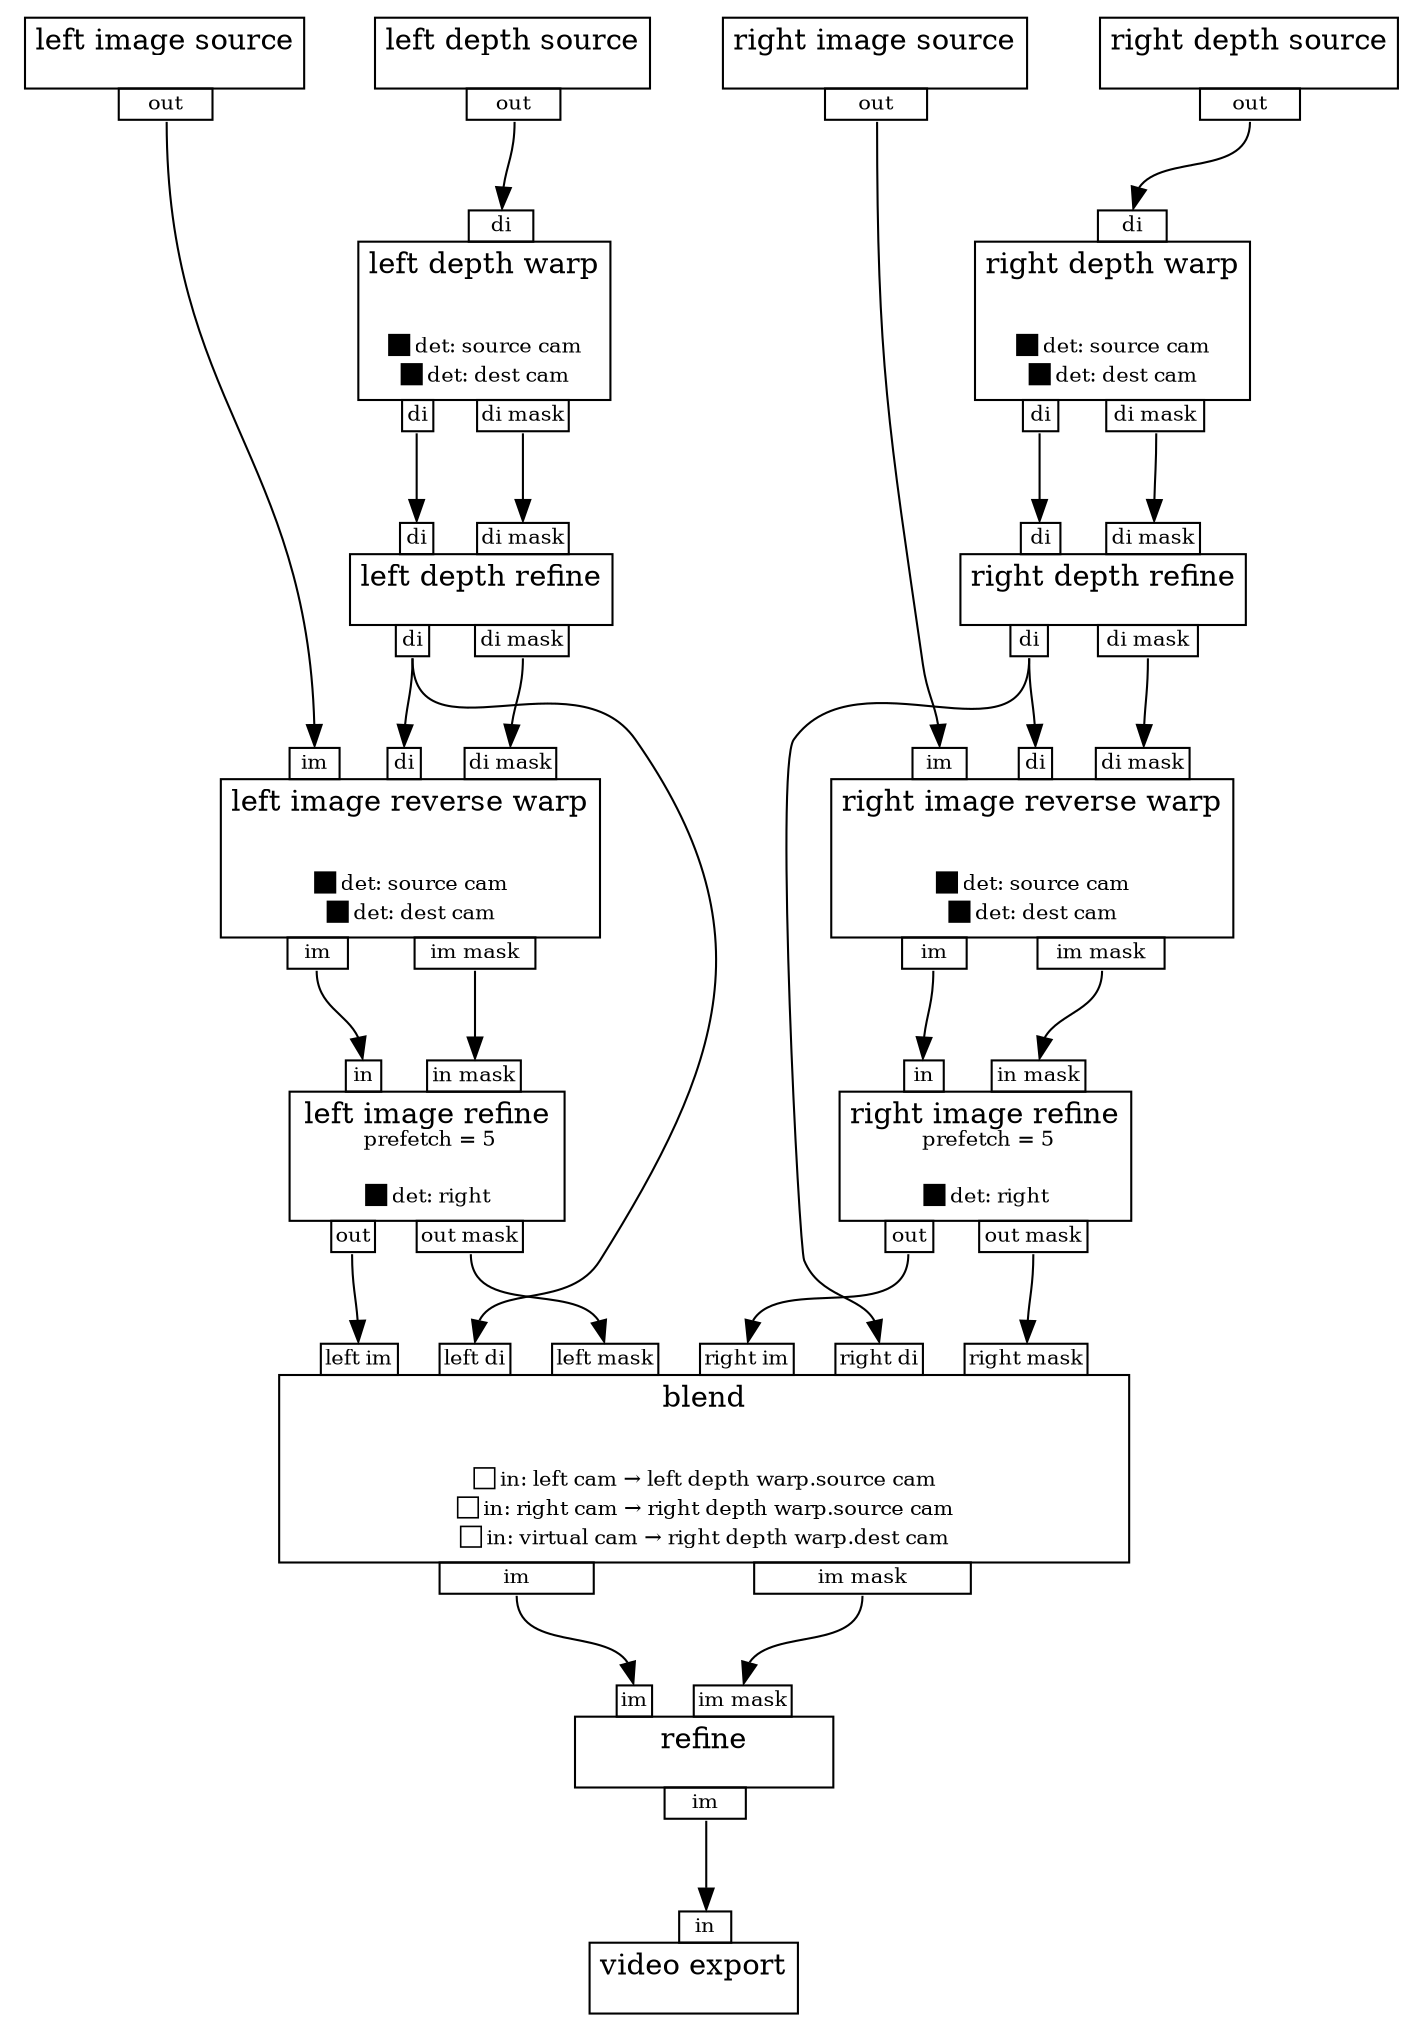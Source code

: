 digraph G{
	rankdir=TB
	filter0 [shape=plaintext label=<
<TABLE BORDER="0" CELLBORDER="0" CELLSPACING="0" CELLPADDING="0"><TR><TD COLSPAN="1" BORDER="1" CELLPADDING="4">left image source<BR/><FONT POINT-SIZE="10">&nbsp;</FONT></TD></TR><TR><TD COLSPAN="1" BORDER="0"><TABLE BORDER="0" CELLBORDER="0" CELLSPACING="0" CELLPADDING="0"><TR><TD WIDTH="20"></TD><TD BORDER="1" CELLPADDING="1" PORT="out1"><FONT POINT-SIZE="10">out</FONT></TD><TD WIDTH="20"></TD></TR></TABLE></TD></TR></TABLE>
>];
	filter2 [shape=plaintext label=<
<TABLE BORDER="0" CELLBORDER="0" CELLSPACING="0" CELLPADDING="0"><TR><TD COLSPAN="1" BORDER="1" CELLPADDING="4">left depth source<BR/><FONT POINT-SIZE="10">&nbsp;</FONT></TD></TR><TR><TD COLSPAN="1" BORDER="0"><TABLE BORDER="0" CELLBORDER="0" CELLSPACING="0" CELLPADDING="0"><TR><TD WIDTH="20"></TD><TD BORDER="1" CELLPADDING="1" PORT="out3"><FONT POINT-SIZE="10">out</FONT></TD><TD WIDTH="20"></TD></TR></TABLE></TD></TR></TABLE>
>];
	filter4 [shape=plaintext label=<
<TABLE BORDER="0" CELLBORDER="0" CELLSPACING="0" CELLPADDING="0"><TR><TD WIDTH="20"></TD><TD BORDER="1" CELLPADDING="1" PORT="in5"><FONT POINT-SIZE="10">di</FONT></TD><TD WIDTH="20"></TD></TR><TR><TD COLSPAN="3" BORDER="1" CELLPADDING="4">left depth warp<BR/><FONT POINT-SIZE="10">&nbsp;</FONT><BR/><BR/>&#x25A0;<FONT POINT-SIZE="10">det: source cam</FONT><BR/>&#x25A0;<FONT POINT-SIZE="10">det: dest cam</FONT><BR/></TD></TR><TR><TD COLSPAN="3" BORDER="0"><TABLE BORDER="0" CELLBORDER="0" CELLSPACING="0" CELLPADDING="0"><TR><TD WIDTH="20"></TD><TD BORDER="1" CELLPADDING="1" PORT="out6"><FONT POINT-SIZE="10">di</FONT></TD><TD WIDTH="20"></TD><TD BORDER="1" CELLPADDING="1" PORT="out7"><FONT POINT-SIZE="10">di mask</FONT></TD><TD WIDTH="20"></TD></TR></TABLE></TD></TR></TABLE>
>];
	filter8 [shape=plaintext label=<
<TABLE BORDER="0" CELLBORDER="0" CELLSPACING="0" CELLPADDING="0"><TR><TD WIDTH="20"></TD><TD BORDER="1" CELLPADDING="1" PORT="in9"><FONT POINT-SIZE="10">di</FONT></TD><TD WIDTH="20"></TD><TD BORDER="1" CELLPADDING="1" PORT="in10"><FONT POINT-SIZE="10">di mask</FONT></TD><TD WIDTH="20"></TD></TR><TR><TD COLSPAN="5" BORDER="1" CELLPADDING="4">left depth refine<BR/><FONT POINT-SIZE="10">&nbsp;</FONT></TD></TR><TR><TD COLSPAN="5" BORDER="0"><TABLE BORDER="0" CELLBORDER="0" CELLSPACING="0" CELLPADDING="0"><TR><TD WIDTH="20"></TD><TD BORDER="1" CELLPADDING="1" PORT="out11"><FONT POINT-SIZE="10">di</FONT></TD><TD WIDTH="20"></TD><TD BORDER="1" CELLPADDING="1" PORT="out12"><FONT POINT-SIZE="10">di mask</FONT></TD><TD WIDTH="20"></TD></TR></TABLE></TD></TR></TABLE>
>];
	filter13 [shape=plaintext label=<
<TABLE BORDER="0" CELLBORDER="0" CELLSPACING="0" CELLPADDING="0"><TR><TD WIDTH="20"></TD><TD BORDER="1" CELLPADDING="1" PORT="in14"><FONT POINT-SIZE="10">im</FONT></TD><TD WIDTH="20"></TD><TD BORDER="1" CELLPADDING="1" PORT="in15"><FONT POINT-SIZE="10">di</FONT></TD><TD WIDTH="20"></TD><TD BORDER="1" CELLPADDING="1" PORT="in16"><FONT POINT-SIZE="10">di mask</FONT></TD><TD WIDTH="20"></TD></TR><TR><TD COLSPAN="7" BORDER="1" CELLPADDING="4">left image reverse warp<BR/><FONT POINT-SIZE="10">&nbsp;</FONT><BR/><BR/>&#x25A0;<FONT POINT-SIZE="10">det: source cam</FONT><BR/>&#x25A0;<FONT POINT-SIZE="10">det: dest cam</FONT><BR/></TD></TR><TR><TD COLSPAN="7" BORDER="0"><TABLE BORDER="0" CELLBORDER="0" CELLSPACING="0" CELLPADDING="0"><TR><TD WIDTH="20"></TD><TD BORDER="1" CELLPADDING="1" PORT="out17"><FONT POINT-SIZE="10">im</FONT></TD><TD WIDTH="20"></TD><TD BORDER="1" CELLPADDING="1" PORT="out18"><FONT POINT-SIZE="10">im mask</FONT></TD><TD WIDTH="20"></TD></TR></TABLE></TD></TR></TABLE>
>];
	filter19 [shape=plaintext label=<
<TABLE BORDER="0" CELLBORDER="0" CELLSPACING="0" CELLPADDING="0"><TR><TD WIDTH="20"></TD><TD BORDER="1" CELLPADDING="1" PORT="in20"><FONT POINT-SIZE="10">in</FONT></TD><TD WIDTH="20"></TD><TD BORDER="1" CELLPADDING="1" PORT="in21"><FONT POINT-SIZE="10">in mask</FONT></TD><TD WIDTH="20"></TD></TR><TR><TD COLSPAN="5" BORDER="1" CELLPADDING="4">left image refine<BR/><FONT POINT-SIZE="10">&nbsp;prefetch = 5</FONT><BR/><BR/>&#x25A0;<FONT POINT-SIZE="10">det: right</FONT><BR/></TD></TR><TR><TD COLSPAN="5" BORDER="0"><TABLE BORDER="0" CELLBORDER="0" CELLSPACING="0" CELLPADDING="0"><TR><TD WIDTH="20"></TD><TD BORDER="1" CELLPADDING="1" PORT="out22"><FONT POINT-SIZE="10">out</FONT></TD><TD WIDTH="20"></TD><TD BORDER="1" CELLPADDING="1" PORT="out23"><FONT POINT-SIZE="10">out mask</FONT></TD><TD WIDTH="20"></TD></TR></TABLE></TD></TR></TABLE>
>];
	filter24 [shape=plaintext label=<
<TABLE BORDER="0" CELLBORDER="0" CELLSPACING="0" CELLPADDING="0"><TR><TD COLSPAN="1" BORDER="1" CELLPADDING="4">right image source<BR/><FONT POINT-SIZE="10">&nbsp;</FONT></TD></TR><TR><TD COLSPAN="1" BORDER="0"><TABLE BORDER="0" CELLBORDER="0" CELLSPACING="0" CELLPADDING="0"><TR><TD WIDTH="20"></TD><TD BORDER="1" CELLPADDING="1" PORT="out25"><FONT POINT-SIZE="10">out</FONT></TD><TD WIDTH="20"></TD></TR></TABLE></TD></TR></TABLE>
>];
	filter26 [shape=plaintext label=<
<TABLE BORDER="0" CELLBORDER="0" CELLSPACING="0" CELLPADDING="0"><TR><TD COLSPAN="1" BORDER="1" CELLPADDING="4">right depth source<BR/><FONT POINT-SIZE="10">&nbsp;</FONT></TD></TR><TR><TD COLSPAN="1" BORDER="0"><TABLE BORDER="0" CELLBORDER="0" CELLSPACING="0" CELLPADDING="0"><TR><TD WIDTH="20"></TD><TD BORDER="1" CELLPADDING="1" PORT="out27"><FONT POINT-SIZE="10">out</FONT></TD><TD WIDTH="20"></TD></TR></TABLE></TD></TR></TABLE>
>];
	filter28 [shape=plaintext label=<
<TABLE BORDER="0" CELLBORDER="0" CELLSPACING="0" CELLPADDING="0"><TR><TD WIDTH="20"></TD><TD BORDER="1" CELLPADDING="1" PORT="in29"><FONT POINT-SIZE="10">di</FONT></TD><TD WIDTH="20"></TD></TR><TR><TD COLSPAN="3" BORDER="1" CELLPADDING="4">right depth warp<BR/><FONT POINT-SIZE="10">&nbsp;</FONT><BR/><BR/>&#x25A0;<FONT POINT-SIZE="10">det: source cam</FONT><BR/>&#x25A0;<FONT POINT-SIZE="10">det: dest cam</FONT><BR/></TD></TR><TR><TD COLSPAN="3" BORDER="0"><TABLE BORDER="0" CELLBORDER="0" CELLSPACING="0" CELLPADDING="0"><TR><TD WIDTH="20"></TD><TD BORDER="1" CELLPADDING="1" PORT="out30"><FONT POINT-SIZE="10">di</FONT></TD><TD WIDTH="20"></TD><TD BORDER="1" CELLPADDING="1" PORT="out31"><FONT POINT-SIZE="10">di mask</FONT></TD><TD WIDTH="20"></TD></TR></TABLE></TD></TR></TABLE>
>];
	filter32 [shape=plaintext label=<
<TABLE BORDER="0" CELLBORDER="0" CELLSPACING="0" CELLPADDING="0"><TR><TD WIDTH="20"></TD><TD BORDER="1" CELLPADDING="1" PORT="in33"><FONT POINT-SIZE="10">di</FONT></TD><TD WIDTH="20"></TD><TD BORDER="1" CELLPADDING="1" PORT="in34"><FONT POINT-SIZE="10">di mask</FONT></TD><TD WIDTH="20"></TD></TR><TR><TD COLSPAN="5" BORDER="1" CELLPADDING="4">right depth refine<BR/><FONT POINT-SIZE="10">&nbsp;</FONT></TD></TR><TR><TD COLSPAN="5" BORDER="0"><TABLE BORDER="0" CELLBORDER="0" CELLSPACING="0" CELLPADDING="0"><TR><TD WIDTH="20"></TD><TD BORDER="1" CELLPADDING="1" PORT="out35"><FONT POINT-SIZE="10">di</FONT></TD><TD WIDTH="20"></TD><TD BORDER="1" CELLPADDING="1" PORT="out36"><FONT POINT-SIZE="10">di mask</FONT></TD><TD WIDTH="20"></TD></TR></TABLE></TD></TR></TABLE>
>];
	filter37 [shape=plaintext label=<
<TABLE BORDER="0" CELLBORDER="0" CELLSPACING="0" CELLPADDING="0"><TR><TD WIDTH="20"></TD><TD BORDER="1" CELLPADDING="1" PORT="in38"><FONT POINT-SIZE="10">im</FONT></TD><TD WIDTH="20"></TD><TD BORDER="1" CELLPADDING="1" PORT="in39"><FONT POINT-SIZE="10">di</FONT></TD><TD WIDTH="20"></TD><TD BORDER="1" CELLPADDING="1" PORT="in40"><FONT POINT-SIZE="10">di mask</FONT></TD><TD WIDTH="20"></TD></TR><TR><TD COLSPAN="7" BORDER="1" CELLPADDING="4">right image reverse warp<BR/><FONT POINT-SIZE="10">&nbsp;</FONT><BR/><BR/>&#x25A0;<FONT POINT-SIZE="10">det: source cam</FONT><BR/>&#x25A0;<FONT POINT-SIZE="10">det: dest cam</FONT><BR/></TD></TR><TR><TD COLSPAN="7" BORDER="0"><TABLE BORDER="0" CELLBORDER="0" CELLSPACING="0" CELLPADDING="0"><TR><TD WIDTH="20"></TD><TD BORDER="1" CELLPADDING="1" PORT="out41"><FONT POINT-SIZE="10">im</FONT></TD><TD WIDTH="20"></TD><TD BORDER="1" CELLPADDING="1" PORT="out42"><FONT POINT-SIZE="10">im mask</FONT></TD><TD WIDTH="20"></TD></TR></TABLE></TD></TR></TABLE>
>];
	filter43 [shape=plaintext label=<
<TABLE BORDER="0" CELLBORDER="0" CELLSPACING="0" CELLPADDING="0"><TR><TD WIDTH="20"></TD><TD BORDER="1" CELLPADDING="1" PORT="in44"><FONT POINT-SIZE="10">in</FONT></TD><TD WIDTH="20"></TD><TD BORDER="1" CELLPADDING="1" PORT="in45"><FONT POINT-SIZE="10">in mask</FONT></TD><TD WIDTH="20"></TD></TR><TR><TD COLSPAN="5" BORDER="1" CELLPADDING="4">right image refine<BR/><FONT POINT-SIZE="10">&nbsp;prefetch = 5</FONT><BR/><BR/>&#x25A0;<FONT POINT-SIZE="10">det: right</FONT><BR/></TD></TR><TR><TD COLSPAN="5" BORDER="0"><TABLE BORDER="0" CELLBORDER="0" CELLSPACING="0" CELLPADDING="0"><TR><TD WIDTH="20"></TD><TD BORDER="1" CELLPADDING="1" PORT="out46"><FONT POINT-SIZE="10">out</FONT></TD><TD WIDTH="20"></TD><TD BORDER="1" CELLPADDING="1" PORT="out47"><FONT POINT-SIZE="10">out mask</FONT></TD><TD WIDTH="20"></TD></TR></TABLE></TD></TR></TABLE>
>];
	filter48 [shape=plaintext label=<
<TABLE BORDER="0" CELLBORDER="0" CELLSPACING="0" CELLPADDING="0"><TR><TD WIDTH="20"></TD><TD BORDER="1" CELLPADDING="1" PORT="in49"><FONT POINT-SIZE="10">left im</FONT></TD><TD WIDTH="20"></TD><TD BORDER="1" CELLPADDING="1" PORT="in50"><FONT POINT-SIZE="10">left di</FONT></TD><TD WIDTH="20"></TD><TD BORDER="1" CELLPADDING="1" PORT="in51"><FONT POINT-SIZE="10">left mask</FONT></TD><TD WIDTH="20"></TD><TD BORDER="1" CELLPADDING="1" PORT="in52"><FONT POINT-SIZE="10">right im</FONT></TD><TD WIDTH="20"></TD><TD BORDER="1" CELLPADDING="1" PORT="in53"><FONT POINT-SIZE="10">right di</FONT></TD><TD WIDTH="20"></TD><TD BORDER="1" CELLPADDING="1" PORT="in54"><FONT POINT-SIZE="10">right mask</FONT></TD><TD WIDTH="20"></TD></TR><TR><TD COLSPAN="13" BORDER="1" CELLPADDING="4">blend<BR/><FONT POINT-SIZE="10">&nbsp;</FONT><BR/><BR/>&#x25A1;<FONT POINT-SIZE="10">in: left cam &#x2192; left depth warp.source cam</FONT><BR/>&#x25A1;<FONT POINT-SIZE="10">in: right cam &#x2192; right depth warp.source cam</FONT><BR/>&#x25A1;<FONT POINT-SIZE="10">in: virtual cam &#x2192; right depth warp.dest cam</FONT><BR/></TD></TR><TR><TD COLSPAN="13" BORDER="0"><TABLE BORDER="0" CELLBORDER="0" CELLSPACING="0" CELLPADDING="0"><TR><TD WIDTH="20"></TD><TD BORDER="1" CELLPADDING="1" PORT="out55"><FONT POINT-SIZE="10">im</FONT></TD><TD WIDTH="20"></TD><TD BORDER="1" CELLPADDING="1" PORT="out56"><FONT POINT-SIZE="10">im mask</FONT></TD><TD WIDTH="20"></TD></TR></TABLE></TD></TR></TABLE>
>];
	filter57 [shape=plaintext label=<
<TABLE BORDER="0" CELLBORDER="0" CELLSPACING="0" CELLPADDING="0"><TR><TD WIDTH="20"></TD><TD BORDER="1" CELLPADDING="1" PORT="in58"><FONT POINT-SIZE="10">im</FONT></TD><TD WIDTH="20"></TD><TD BORDER="1" CELLPADDING="1" PORT="in59"><FONT POINT-SIZE="10">im mask</FONT></TD><TD WIDTH="20"></TD></TR><TR><TD COLSPAN="5" BORDER="1" CELLPADDING="4">refine<BR/><FONT POINT-SIZE="10">&nbsp;</FONT></TD></TR><TR><TD COLSPAN="5" BORDER="0"><TABLE BORDER="0" CELLBORDER="0" CELLSPACING="0" CELLPADDING="0"><TR><TD WIDTH="20"></TD><TD BORDER="1" CELLPADDING="1" PORT="out60"><FONT POINT-SIZE="10">im</FONT></TD><TD WIDTH="20"></TD></TR></TABLE></TD></TR></TABLE>
>];
	filter61 [shape=plaintext label=<
<TABLE BORDER="0" CELLBORDER="0" CELLSPACING="0" CELLPADDING="0"><TR><TD WIDTH="20"></TD><TD BORDER="1" CELLPADDING="1" PORT="in62"><FONT POINT-SIZE="10">in</FONT></TD><TD WIDTH="20"></TD></TR><TR><TD COLSPAN="3" BORDER="1" CELLPADDING="4">video export<BR/><FONT POINT-SIZE="10">&nbsp;</FONT></TD></TR></TABLE>
>];
	filter2:out3 -> filter4:in5 [arrowhead="normal", headlabel=<>, fontsize=10, labelangle=45, labeldistance=2.0, ];
	filter4:out6 -> filter8:in9 [arrowhead="normal", headlabel=<>, fontsize=10, labelangle=45, labeldistance=2.0, ];
	filter4:out7 -> filter8:in10 [arrowhead="normal", headlabel=<>, fontsize=10, labelangle=45, labeldistance=2.0, ];
	filter0:out1 -> filter13:in14 [arrowhead="normal", headlabel=<>, fontsize=10, labelangle=45, labeldistance=2.0, ];
	filter8:out11 -> filter13:in15 [arrowhead="normal", headlabel=<>, fontsize=10, labelangle=45, labeldistance=2.0, ];
	filter8:out12 -> filter13:in16 [arrowhead="normal", headlabel=<>, fontsize=10, labelangle=45, labeldistance=2.0, ];
	filter13:out17 -> filter19:in20 [arrowhead="normal", headlabel=<>, fontsize=10, labelangle=45, labeldistance=2.0, ];
	filter13:out18 -> filter19:in21 [arrowhead="normal", headlabel=<>, fontsize=10, labelangle=45, labeldistance=2.0, ];
	filter26:out27 -> filter28:in29 [arrowhead="normal", headlabel=<>, fontsize=10, labelangle=45, labeldistance=2.0, ];
	filter28:out30 -> filter32:in33 [arrowhead="normal", headlabel=<>, fontsize=10, labelangle=45, labeldistance=2.0, ];
	filter28:out31 -> filter32:in34 [arrowhead="normal", headlabel=<>, fontsize=10, labelangle=45, labeldistance=2.0, ];
	filter24:out25 -> filter37:in38 [arrowhead="normal", headlabel=<>, fontsize=10, labelangle=45, labeldistance=2.0, ];
	filter32:out35 -> filter37:in39 [arrowhead="normal", headlabel=<>, fontsize=10, labelangle=45, labeldistance=2.0, ];
	filter32:out36 -> filter37:in40 [arrowhead="normal", headlabel=<>, fontsize=10, labelangle=45, labeldistance=2.0, ];
	filter37:out41 -> filter43:in44 [arrowhead="normal", headlabel=<>, fontsize=10, labelangle=45, labeldistance=2.0, ];
	filter37:out42 -> filter43:in45 [arrowhead="normal", headlabel=<>, fontsize=10, labelangle=45, labeldistance=2.0, ];
	filter19:out22 -> filter48:in49 [arrowhead="normal", headlabel=<>, fontsize=10, labelangle=45, labeldistance=2.0, ];
	filter8:out11 -> filter48:in50 [arrowhead="normal", headlabel=<>, fontsize=10, labelangle=45, labeldistance=2.0, ];
	filter19:out23 -> filter48:in51 [arrowhead="normal", headlabel=<>, fontsize=10, labelangle=45, labeldistance=2.0, ];
	filter43:out46 -> filter48:in52 [arrowhead="normal", headlabel=<>, fontsize=10, labelangle=45, labeldistance=2.0, ];
	filter32:out35 -> filter48:in53 [arrowhead="normal", headlabel=<>, fontsize=10, labelangle=45, labeldistance=2.0, ];
	filter43:out47 -> filter48:in54 [arrowhead="normal", headlabel=<>, fontsize=10, labelangle=45, labeldistance=2.0, ];
	filter48:out55 -> filter57:in58 [arrowhead="normal", headlabel=<>, fontsize=10, labelangle=45, labeldistance=2.0, ];
	filter48:out56 -> filter57:in59 [arrowhead="normal", headlabel=<>, fontsize=10, labelangle=45, labeldistance=2.0, ];
	filter57:out60 -> filter61:in62 [arrowhead="normal", headlabel=<>, fontsize=10, labelangle=45, labeldistance=2.0, ];
	{rank=source; filter0 filter2 filter24 filter26}
	{rank=sink; filter61}
}
